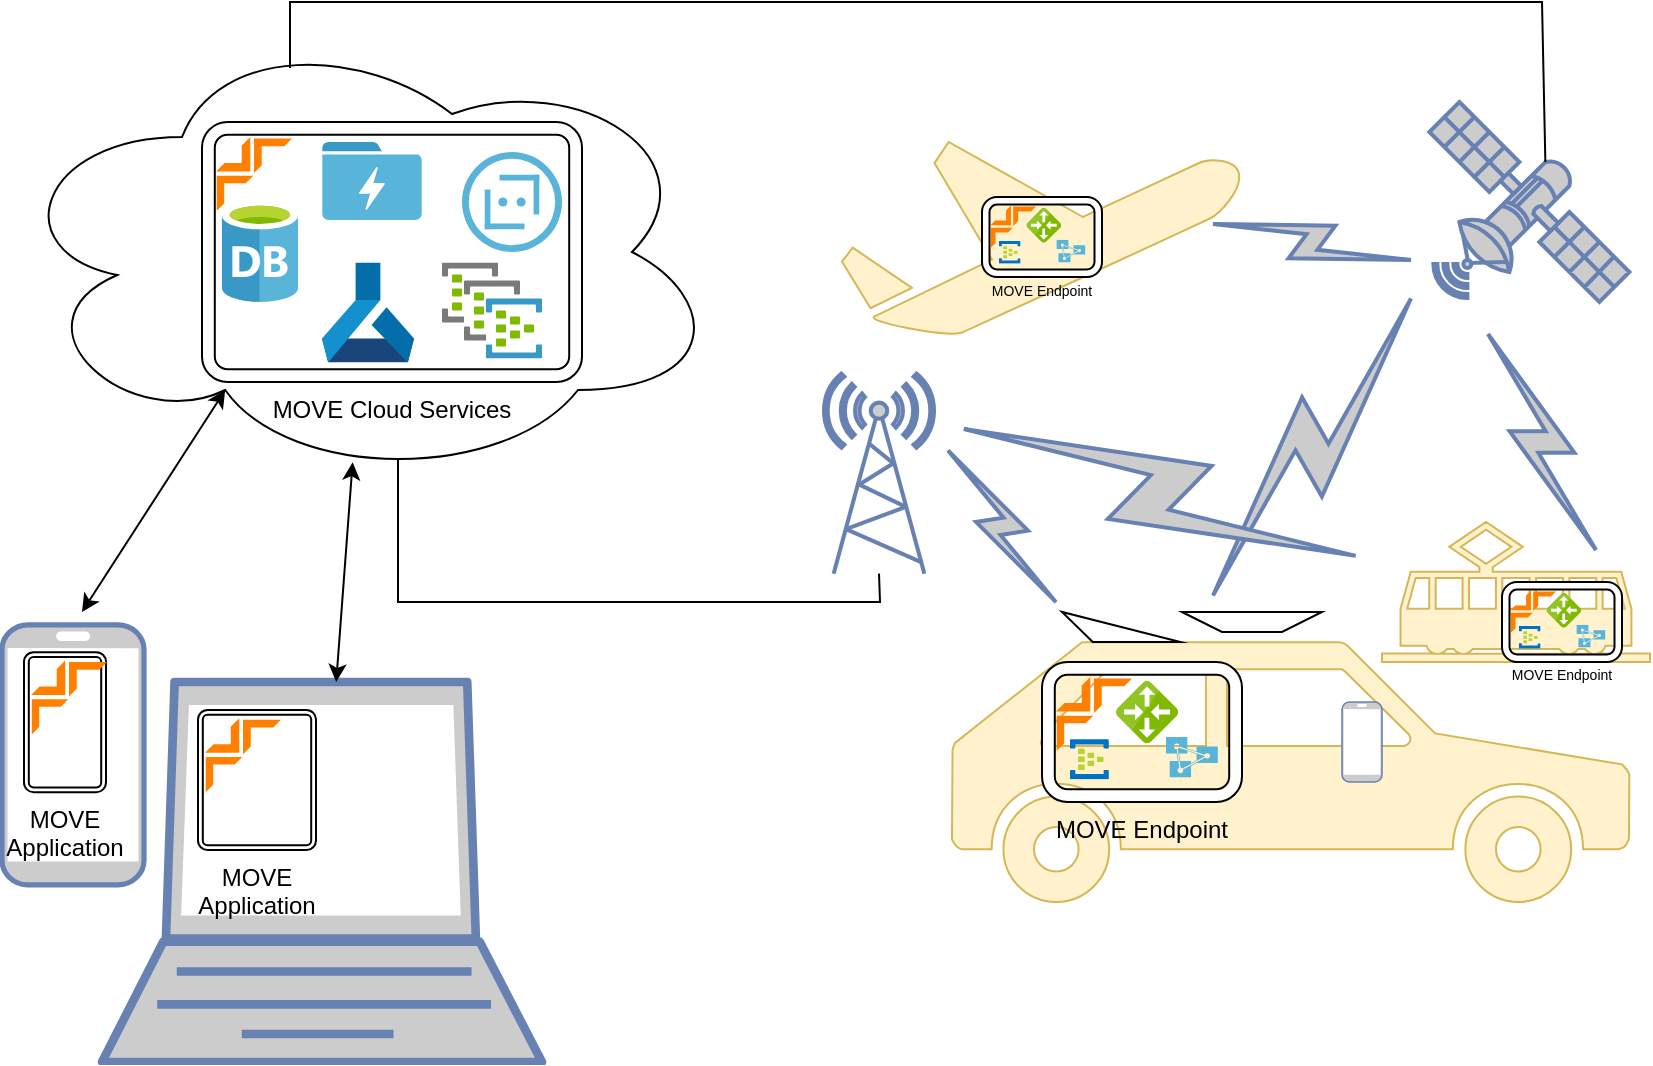 <mxfile version="22.1.18" type="github">
  <diagram name="Page-1" id="cmbC7FRgtakm0xJjbYf5">
    <mxGraphModel dx="369" dy="698" grid="1" gridSize="10" guides="1" tooltips="1" connect="1" arrows="1" fold="1" page="1" pageScale="1" pageWidth="827" pageHeight="1169" math="0" shadow="0">
      <root>
        <mxCell id="0" />
        <mxCell id="1" parent="0" />
        <mxCell id="aPB_nftNZLgnHfdCOMya-1" value="" style="shape=mxgraph.signs.transportation.car_3;html=1;pointerEvents=1;fillColor=#fff2cc;strokeColor=#d6b656;verticalLabelPosition=bottom;verticalAlign=top;align=center;sketch=0;flipH=1;movable=1;resizable=1;rotatable=1;deletable=1;editable=1;locked=0;connectable=1;" vertex="1" parent="1">
          <mxGeometry x="1304" y="320" width="338.68" height="130" as="geometry" />
        </mxCell>
        <mxCell id="aPB_nftNZLgnHfdCOMya-2" value="" style="ellipse;shape=cloud;whiteSpace=wrap;html=1;" vertex="1" parent="1">
          <mxGeometry x="829" y="10" width="360" height="230" as="geometry" />
        </mxCell>
        <mxCell id="aPB_nftNZLgnHfdCOMya-3" value="" style="fontColor=#0066CC;verticalAlign=top;verticalLabelPosition=bottom;labelPosition=center;align=center;html=1;outlineConnect=0;fillColor=#CCCCCC;strokeColor=#6881B3;gradientColor=none;gradientDirection=north;strokeWidth=2;shape=mxgraph.networks.satellite;" vertex="1" parent="1">
          <mxGeometry x="1542.68" y="50" width="100" height="100" as="geometry" />
        </mxCell>
        <mxCell id="aPB_nftNZLgnHfdCOMya-4" value="" style="fontColor=#0066CC;verticalAlign=top;verticalLabelPosition=bottom;labelPosition=center;align=center;html=1;outlineConnect=0;fillColor=#CCCCCC;strokeColor=#6881B3;gradientColor=none;gradientDirection=north;strokeWidth=2;shape=mxgraph.networks.laptop;" vertex="1" parent="1">
          <mxGeometry x="879" y="340" width="220" height="190" as="geometry" />
        </mxCell>
        <mxCell id="aPB_nftNZLgnHfdCOMya-5" value="" style="fontColor=#0066CC;verticalAlign=top;verticalLabelPosition=bottom;labelPosition=center;align=center;html=1;outlineConnect=0;fillColor=#CCCCCC;strokeColor=#6881B3;gradientColor=none;gradientDirection=north;strokeWidth=2;shape=mxgraph.networks.mobile;rotation=-180;" vertex="1" parent="1">
          <mxGeometry x="829" y="311.43" width="71" height="130" as="geometry" />
        </mxCell>
        <mxCell id="aPB_nftNZLgnHfdCOMya-6" value="" style="fontColor=#0066CC;verticalAlign=top;verticalLabelPosition=bottom;labelPosition=center;align=center;html=1;outlineConnect=0;fillColor=#CCCCCC;strokeColor=#6881B3;gradientColor=none;gradientDirection=north;strokeWidth=2;shape=mxgraph.networks.radio_tower;" vertex="1" parent="1">
          <mxGeometry x="1240" y="185.83" width="55" height="100" as="geometry" />
        </mxCell>
        <mxCell id="aPB_nftNZLgnHfdCOMya-8" value="" style="image;sketch=0;aspect=fixed;html=1;points=[];align=center;fontSize=12;image=img/lib/mscae/Database_General.svg;" vertex="1" parent="1">
          <mxGeometry x="939" y="100" width="38" height="50" as="geometry" />
        </mxCell>
        <mxCell id="aPB_nftNZLgnHfdCOMya-10" value="" style="image;sketch=0;aspect=fixed;html=1;points=[];align=center;fontSize=12;image=img/lib/mscae/Data_Lake_Store.svg;" vertex="1" parent="1">
          <mxGeometry x="989" y="70" width="50" height="39" as="geometry" />
        </mxCell>
        <mxCell id="aPB_nftNZLgnHfdCOMya-12" value="" style="fontColor=#0066CC;verticalAlign=top;verticalLabelPosition=bottom;labelPosition=center;align=center;html=1;outlineConnect=0;fillColor=#CCCCCC;strokeColor=#6881B3;gradientColor=none;gradientDirection=north;strokeWidth=2;shape=mxgraph.networks.mobile;rotation=-180;" vertex="1" parent="1">
          <mxGeometry x="1499" y="350" width="20" height="40" as="geometry" />
        </mxCell>
        <mxCell id="aPB_nftNZLgnHfdCOMya-13" value="" style="shape=trapezoid;perimeter=trapezoidPerimeter;whiteSpace=wrap;html=1;fixedSize=1;flipH=0;flipV=1;" vertex="1" parent="1">
          <mxGeometry x="1419" y="305" width="70" height="10" as="geometry" />
        </mxCell>
        <mxCell id="aPB_nftNZLgnHfdCOMya-14" value="" style="verticalLabelPosition=bottom;verticalAlign=top;html=1;shape=mxgraph.basic.obtuse_triangle;dx=0.26;perimeterSpacing=0;" vertex="1" parent="1">
          <mxGeometry x="1359" y="305" width="59.19" height="15" as="geometry" />
        </mxCell>
        <mxCell id="aPB_nftNZLgnHfdCOMya-33" value="" style="group;spacing=0;" vertex="1" connectable="0" parent="1">
          <mxGeometry x="1349" y="330" width="100" height="70" as="geometry" />
        </mxCell>
        <mxCell id="aPB_nftNZLgnHfdCOMya-16" value="" style="image;sketch=0;aspect=fixed;html=1;points=[];align=center;fontSize=12;image=img/lib/mscae/Local_Network_Gateways.svg;" vertex="1" parent="aPB_nftNZLgnHfdCOMya-33">
          <mxGeometry x="37" y="9.5" width="31.07" height="31.07" as="geometry" />
        </mxCell>
        <mxCell id="aPB_nftNZLgnHfdCOMya-28" value="MOVE Endpoint" style="verticalLabelPosition=bottom;verticalAlign=top;html=1;shape=mxgraph.basic.rounded_frame;dx=6.4;whiteSpace=wrap;" vertex="1" parent="aPB_nftNZLgnHfdCOMya-33">
          <mxGeometry width="100" height="70" as="geometry" />
        </mxCell>
        <mxCell id="aPB_nftNZLgnHfdCOMya-29" value="" style="image;sketch=0;aspect=fixed;html=1;points=[];align=center;fontSize=12;image=img/lib/mscae/Event_Hubs.svg;" vertex="1" parent="aPB_nftNZLgnHfdCOMya-33">
          <mxGeometry x="14" y="38.5" width="19.43" height="20.24" as="geometry" />
        </mxCell>
        <mxCell id="aPB_nftNZLgnHfdCOMya-30" value="" style="image;sketch=0;aspect=fixed;html=1;points=[];align=center;fontSize=12;image=img/lib/mscae/Analysis_Services.svg;" vertex="1" parent="aPB_nftNZLgnHfdCOMya-33">
          <mxGeometry x="62" y="37.5" width="25.95" height="20.24" as="geometry" />
        </mxCell>
        <mxCell id="aPB_nftNZLgnHfdCOMya-32" value="" style="group" vertex="1" connectable="0" parent="aPB_nftNZLgnHfdCOMya-33">
          <mxGeometry x="10" y="7.5" width="38" height="36.93" as="geometry" />
        </mxCell>
        <mxCell id="aPB_nftNZLgnHfdCOMya-22" value="" style="verticalLabelPosition=bottom;verticalAlign=top;html=1;shape=mxgraph.basic.frame_corner;dx=4.27;whiteSpace=wrap;rotation=-180;fillColor=#FF8000;strokeColor=none;" vertex="1" parent="aPB_nftNZLgnHfdCOMya-32">
          <mxGeometry x="-3.0" y="-4.198e-14" width="17.137" height="17.234" as="geometry" />
        </mxCell>
        <mxCell id="aPB_nftNZLgnHfdCOMya-24" value="" style="verticalLabelPosition=bottom;verticalAlign=top;html=1;shape=mxgraph.basic.frame_corner;dx=3.73;whiteSpace=wrap;rotation=0;fillColor=#FF8000;strokeColor=none;" vertex="1" parent="aPB_nftNZLgnHfdCOMya-32">
          <mxGeometry x="-2.627" y="19.344" width="18.255" height="17.586" as="geometry" />
        </mxCell>
        <mxCell id="aPB_nftNZLgnHfdCOMya-26" value="" style="verticalLabelPosition=bottom;verticalAlign=top;html=1;shape=mxgraph.basic.frame_corner;dx=3.87;whiteSpace=wrap;rotation=0;fillColor=#FF8000;strokeColor=none;" vertex="1" parent="aPB_nftNZLgnHfdCOMya-32">
          <mxGeometry x="16.004" y="0.739" width="18.996" height="17.202" as="geometry" />
        </mxCell>
        <mxCell id="aPB_nftNZLgnHfdCOMya-34" value="" style="image;sketch=0;aspect=fixed;html=1;points=[];align=center;fontSize=12;image=img/lib/mscae/Event_Hub_Clusters.svg;" vertex="1" parent="1">
          <mxGeometry x="1049" y="130.26" width="50" height="48" as="geometry" />
        </mxCell>
        <mxCell id="aPB_nftNZLgnHfdCOMya-35" value="" style="shape=mxgraph.signs.transportation.airplane_1;html=1;pointerEvents=1;fillColor=#fff2cc;strokeColor=#d6b656;verticalLabelPosition=bottom;verticalAlign=top;align=center;sketch=0;" vertex="1" parent="1">
          <mxGeometry x="1249" y="70" width="200" height="97.5" as="geometry" />
        </mxCell>
        <mxCell id="aPB_nftNZLgnHfdCOMya-36" value="" style="shape=mxgraph.signs.transportation.tram_2;html=1;pointerEvents=1;fillColor=#fff2cc;strokeColor=#d6b656;verticalLabelPosition=bottom;verticalAlign=top;align=center;sketch=0;" vertex="1" parent="1">
          <mxGeometry x="1519" y="260" width="134" height="70" as="geometry" />
        </mxCell>
        <mxCell id="aPB_nftNZLgnHfdCOMya-38" value="" style="image;sketch=0;aspect=fixed;html=1;points=[];align=center;fontSize=12;image=img/lib/mscae/Local_Network_Gateways.svg;" vertex="1" parent="1">
          <mxGeometry x="1601.2" y="295.429" width="17.399" height="17.399" as="geometry" />
        </mxCell>
        <mxCell id="aPB_nftNZLgnHfdCOMya-39" value="&lt;font style=&quot;font-size: 7px;&quot;&gt;MOVE Endpoint&lt;/font&gt;" style="verticalLabelPosition=bottom;verticalAlign=top;html=1;shape=mxgraph.basic.rounded_frame;dx=3.75;whiteSpace=wrap;spacing=-7;" vertex="1" parent="1">
          <mxGeometry x="1579" y="290" width="60" height="40" as="geometry" />
        </mxCell>
        <mxCell id="aPB_nftNZLgnHfdCOMya-40" value="" style="image;sketch=0;aspect=fixed;html=1;points=[];align=center;fontSize=12;image=img/lib/mscae/Event_Hubs.svg;" vertex="1" parent="1">
          <mxGeometry x="1587.4" y="312" width="10.881" height="11.334" as="geometry" />
        </mxCell>
        <mxCell id="aPB_nftNZLgnHfdCOMya-41" value="" style="image;sketch=0;aspect=fixed;html=1;points=[];align=center;fontSize=12;image=img/lib/mscae/Analysis_Services.svg;" vertex="1" parent="1">
          <mxGeometry x="1616.2" y="311.429" width="14.532" height="11.334" as="geometry" />
        </mxCell>
        <mxCell id="aPB_nftNZLgnHfdCOMya-42" value="" style="group" vertex="1" connectable="0" parent="1">
          <mxGeometry x="1585" y="294.286" width="22.8" height="21.103" as="geometry" />
        </mxCell>
        <mxCell id="aPB_nftNZLgnHfdCOMya-43" value="" style="verticalLabelPosition=bottom;verticalAlign=top;html=1;shape=mxgraph.basic.frame_corner;dx=2.43;whiteSpace=wrap;rotation=-180;fillColor=#FF8000;strokeColor=none;" vertex="1" parent="aPB_nftNZLgnHfdCOMya-42">
          <mxGeometry x="-1.8" y="-2.399e-14" width="10.282" height="9.848" as="geometry" />
        </mxCell>
        <mxCell id="aPB_nftNZLgnHfdCOMya-44" value="" style="verticalLabelPosition=bottom;verticalAlign=top;html=1;shape=mxgraph.basic.frame_corner;dx=2.35;whiteSpace=wrap;rotation=0;fillColor=#FF8000;strokeColor=none;" vertex="1" parent="aPB_nftNZLgnHfdCOMya-42">
          <mxGeometry x="-1.576" y="11.054" width="10.953" height="10.049" as="geometry" />
        </mxCell>
        <mxCell id="aPB_nftNZLgnHfdCOMya-45" value="" style="verticalLabelPosition=bottom;verticalAlign=top;html=1;shape=mxgraph.basic.frame_corner;dx=2.49;whiteSpace=wrap;rotation=0;fillColor=#FF8000;strokeColor=none;" vertex="1" parent="aPB_nftNZLgnHfdCOMya-42">
          <mxGeometry x="9.602" y="0.422" width="11.398" height="9.83" as="geometry" />
        </mxCell>
        <mxCell id="aPB_nftNZLgnHfdCOMya-46" value="" style="image;sketch=0;aspect=fixed;html=1;points=[];align=center;fontSize=12;image=img/lib/mscae/Local_Network_Gateways.svg;" vertex="1" parent="1">
          <mxGeometry x="1341.2" y="102.929" width="17.399" height="17.399" as="geometry" />
        </mxCell>
        <mxCell id="aPB_nftNZLgnHfdCOMya-47" value="&lt;font style=&quot;font-size: 7px;&quot;&gt;MOVE Endpoint&lt;/font&gt;" style="verticalLabelPosition=bottom;verticalAlign=top;html=1;shape=mxgraph.basic.rounded_frame;dx=3.75;whiteSpace=wrap;spacing=-7;" vertex="1" parent="1">
          <mxGeometry x="1319" y="97.5" width="60" height="40" as="geometry" />
        </mxCell>
        <mxCell id="aPB_nftNZLgnHfdCOMya-48" value="" style="image;sketch=0;aspect=fixed;html=1;points=[];align=center;fontSize=12;image=img/lib/mscae/Event_Hubs.svg;" vertex="1" parent="1">
          <mxGeometry x="1327.4" y="119.5" width="10.881" height="11.334" as="geometry" />
        </mxCell>
        <mxCell id="aPB_nftNZLgnHfdCOMya-49" value="" style="image;sketch=0;aspect=fixed;html=1;points=[];align=center;fontSize=12;image=img/lib/mscae/Analysis_Services.svg;" vertex="1" parent="1">
          <mxGeometry x="1356.2" y="118.929" width="14.532" height="11.334" as="geometry" />
        </mxCell>
        <mxCell id="aPB_nftNZLgnHfdCOMya-50" value="" style="group" vertex="1" connectable="0" parent="1">
          <mxGeometry x="1325" y="101.786" width="22.8" height="21.103" as="geometry" />
        </mxCell>
        <mxCell id="aPB_nftNZLgnHfdCOMya-51" value="" style="verticalLabelPosition=bottom;verticalAlign=top;html=1;shape=mxgraph.basic.frame_corner;dx=2.43;whiteSpace=wrap;rotation=-180;fillColor=#FF8000;strokeColor=none;" vertex="1" parent="aPB_nftNZLgnHfdCOMya-50">
          <mxGeometry x="-1.8" y="-2.399e-14" width="10.282" height="9.848" as="geometry" />
        </mxCell>
        <mxCell id="aPB_nftNZLgnHfdCOMya-52" value="" style="verticalLabelPosition=bottom;verticalAlign=top;html=1;shape=mxgraph.basic.frame_corner;dx=2.35;whiteSpace=wrap;rotation=0;fillColor=#FF8000;strokeColor=none;" vertex="1" parent="aPB_nftNZLgnHfdCOMya-50">
          <mxGeometry x="-1.576" y="11.054" width="10.953" height="10.049" as="geometry" />
        </mxCell>
        <mxCell id="aPB_nftNZLgnHfdCOMya-53" value="" style="verticalLabelPosition=bottom;verticalAlign=top;html=1;shape=mxgraph.basic.frame_corner;dx=2.49;whiteSpace=wrap;rotation=0;fillColor=#FF8000;strokeColor=none;" vertex="1" parent="aPB_nftNZLgnHfdCOMya-50">
          <mxGeometry x="9.602" y="0.422" width="11.398" height="9.83" as="geometry" />
        </mxCell>
        <mxCell id="aPB_nftNZLgnHfdCOMya-54" value="" style="html=1;outlineConnect=0;fillColor=#CCCCCC;strokeColor=#6881B3;gradientColor=none;gradientDirection=north;strokeWidth=2;shape=mxgraph.networks.comm_link_edge;html=1;rounded=0;" edge="1" parent="1">
          <mxGeometry width="100" height="100" relative="1" as="geometry">
            <mxPoint x="1359" y="304.29" as="sourcePoint" />
            <mxPoint x="1299" y="220" as="targetPoint" />
          </mxGeometry>
        </mxCell>
        <mxCell id="aPB_nftNZLgnHfdCOMya-55" value="" style="html=1;outlineConnect=0;fillColor=#CCCCCC;strokeColor=#6881B3;gradientColor=none;gradientDirection=north;strokeWidth=2;shape=mxgraph.networks.comm_link_edge;html=1;rounded=0;" edge="1" parent="1">
          <mxGeometry width="100" height="100" relative="1" as="geometry">
            <mxPoint x="1429" y="305" as="sourcePoint" />
            <mxPoint x="1539" y="140" as="targetPoint" />
          </mxGeometry>
        </mxCell>
        <mxCell id="aPB_nftNZLgnHfdCOMya-56" value="" style="html=1;outlineConnect=0;fillColor=#CCCCCC;strokeColor=#6881B3;gradientColor=none;gradientDirection=north;strokeWidth=2;shape=mxgraph.networks.comm_link_edge;html=1;rounded=0;" edge="1" parent="1">
          <mxGeometry width="100" height="100" relative="1" as="geometry">
            <mxPoint x="1429" y="110" as="sourcePoint" />
            <mxPoint x="1539" y="130" as="targetPoint" />
          </mxGeometry>
        </mxCell>
        <mxCell id="aPB_nftNZLgnHfdCOMya-57" value="" style="html=1;outlineConnect=0;fillColor=#CCCCCC;strokeColor=#6881B3;gradientColor=none;gradientDirection=north;strokeWidth=2;shape=mxgraph.networks.comm_link_edge;html=1;rounded=0;entryX=0.821;entryY=0.286;entryDx=0;entryDy=0;entryPerimeter=0;" edge="1" parent="1" target="aPB_nftNZLgnHfdCOMya-36">
          <mxGeometry width="100" height="100" relative="1" as="geometry">
            <mxPoint x="1569" y="160" as="sourcePoint" />
            <mxPoint x="1609" y="250" as="targetPoint" />
          </mxGeometry>
        </mxCell>
        <mxCell id="aPB_nftNZLgnHfdCOMya-58" value="" style="html=1;outlineConnect=0;fillColor=#CCCCCC;strokeColor=#6881B3;gradientColor=none;gradientDirection=north;strokeWidth=2;shape=mxgraph.networks.comm_link_edge;html=1;rounded=0;entryX=-0.017;entryY=0.292;entryDx=0;entryDy=0;entryPerimeter=0;" edge="1" parent="1" target="aPB_nftNZLgnHfdCOMya-36">
          <mxGeometry width="100" height="100" relative="1" as="geometry">
            <mxPoint x="1299" y="210" as="sourcePoint" />
            <mxPoint x="1549" y="140" as="targetPoint" />
          </mxGeometry>
        </mxCell>
        <mxCell id="aPB_nftNZLgnHfdCOMya-61" value="" style="endArrow=none;html=1;rounded=0;entryX=0.55;entryY=0.95;entryDx=0;entryDy=0;entryPerimeter=0;exitX=0.5;exitY=1;exitDx=0;exitDy=0;exitPerimeter=0;" edge="1" parent="1" source="aPB_nftNZLgnHfdCOMya-6" target="aPB_nftNZLgnHfdCOMya-2">
          <mxGeometry width="50" height="50" relative="1" as="geometry">
            <mxPoint x="1279" y="210" as="sourcePoint" />
            <mxPoint x="1329" y="160" as="targetPoint" />
            <Array as="points">
              <mxPoint x="1268" y="300" />
              <mxPoint x="1027" y="300" />
            </Array>
          </mxGeometry>
        </mxCell>
        <mxCell id="aPB_nftNZLgnHfdCOMya-62" value="" style="endArrow=none;html=1;rounded=0;entryX=0.58;entryY=0.3;entryDx=0;entryDy=0;entryPerimeter=0;exitX=0.4;exitY=0.1;exitDx=0;exitDy=0;exitPerimeter=0;" edge="1" parent="1" source="aPB_nftNZLgnHfdCOMya-2" target="aPB_nftNZLgnHfdCOMya-3">
          <mxGeometry width="50" height="50" relative="1" as="geometry">
            <mxPoint x="1279" y="210" as="sourcePoint" />
            <mxPoint x="1329" y="160" as="targetPoint" />
            <Array as="points">
              <mxPoint x="973" />
              <mxPoint x="1599" />
            </Array>
          </mxGeometry>
        </mxCell>
        <mxCell id="aPB_nftNZLgnHfdCOMya-63" value="" style="endArrow=classic;startArrow=classic;html=1;rounded=0;entryX=0.31;entryY=0.8;entryDx=0;entryDy=0;entryPerimeter=0;" edge="1" parent="1" target="aPB_nftNZLgnHfdCOMya-2">
          <mxGeometry width="50" height="50" relative="1" as="geometry">
            <mxPoint x="869" y="305" as="sourcePoint" />
            <mxPoint x="919" y="255" as="targetPoint" />
          </mxGeometry>
        </mxCell>
        <mxCell id="aPB_nftNZLgnHfdCOMya-64" value="" style="endArrow=classic;startArrow=classic;html=1;rounded=0;entryX=0.487;entryY=0.957;entryDx=0;entryDy=0;entryPerimeter=0;" edge="1" parent="1" source="aPB_nftNZLgnHfdCOMya-4" target="aPB_nftNZLgnHfdCOMya-2">
          <mxGeometry width="50" height="50" relative="1" as="geometry">
            <mxPoint x="959" y="250" as="sourcePoint" />
            <mxPoint x="1009" y="200" as="targetPoint" />
          </mxGeometry>
        </mxCell>
        <mxCell id="aPB_nftNZLgnHfdCOMya-65" value="" style="image;sketch=0;aspect=fixed;html=1;points=[];align=center;fontSize=12;image=img/lib/mscae/Machine_Learning_Service_Workspaces.svg;" vertex="1" parent="1">
          <mxGeometry x="989" y="130.26" width="46" height="50" as="geometry" />
        </mxCell>
        <mxCell id="aPB_nftNZLgnHfdCOMya-66" value="" style="image;sketch=0;aspect=fixed;html=1;points=[];align=center;fontSize=12;image=img/lib/mscae/Bot_Services.svg;" vertex="1" parent="1">
          <mxGeometry x="1059" y="75" width="50" height="50" as="geometry" />
        </mxCell>
        <mxCell id="aPB_nftNZLgnHfdCOMya-76" value="" style="group" vertex="1" connectable="0" parent="1">
          <mxGeometry x="929" y="60" width="190" height="130" as="geometry" />
        </mxCell>
        <mxCell id="aPB_nftNZLgnHfdCOMya-69" value="MOVE Cloud Services" style="verticalLabelPosition=bottom;verticalAlign=top;html=1;shape=mxgraph.basic.rounded_frame;dx=6.4;whiteSpace=wrap;" vertex="1" parent="aPB_nftNZLgnHfdCOMya-76">
          <mxGeometry width="190" height="130" as="geometry" />
        </mxCell>
        <mxCell id="aPB_nftNZLgnHfdCOMya-72" value="" style="group" vertex="1" connectable="0" parent="aPB_nftNZLgnHfdCOMya-76">
          <mxGeometry x="10" y="7.5" width="38" height="36.93" as="geometry" />
        </mxCell>
        <mxCell id="aPB_nftNZLgnHfdCOMya-73" value="" style="verticalLabelPosition=bottom;verticalAlign=top;html=1;shape=mxgraph.basic.frame_corner;dx=4.27;whiteSpace=wrap;rotation=-180;fillColor=#FF8000;strokeColor=none;" vertex="1" parent="aPB_nftNZLgnHfdCOMya-72">
          <mxGeometry x="-3.0" y="-4.198e-14" width="17.137" height="17.234" as="geometry" />
        </mxCell>
        <mxCell id="aPB_nftNZLgnHfdCOMya-74" value="" style="verticalLabelPosition=bottom;verticalAlign=top;html=1;shape=mxgraph.basic.frame_corner;dx=3.73;whiteSpace=wrap;rotation=0;fillColor=#FF8000;strokeColor=none;" vertex="1" parent="aPB_nftNZLgnHfdCOMya-72">
          <mxGeometry x="-2.627" y="19.344" width="18.255" height="17.586" as="geometry" />
        </mxCell>
        <mxCell id="aPB_nftNZLgnHfdCOMya-75" value="" style="verticalLabelPosition=bottom;verticalAlign=top;html=1;shape=mxgraph.basic.frame_corner;dx=3.87;whiteSpace=wrap;rotation=0;fillColor=#FF8000;strokeColor=none;" vertex="1" parent="aPB_nftNZLgnHfdCOMya-72">
          <mxGeometry x="16.004" y="0.739" width="18.996" height="17.202" as="geometry" />
        </mxCell>
        <mxCell id="aPB_nftNZLgnHfdCOMya-78" value="MOVE Application" style="verticalLabelPosition=bottom;verticalAlign=top;html=1;shape=mxgraph.basic.rounded_frame;dx=2.4;whiteSpace=wrap;" vertex="1" parent="1">
          <mxGeometry x="927" y="354" width="59" height="70" as="geometry" />
        </mxCell>
        <mxCell id="aPB_nftNZLgnHfdCOMya-79" value="" style="group" vertex="1" connectable="0" parent="1">
          <mxGeometry x="933.5" y="358.17" width="38" height="36.93" as="geometry" />
        </mxCell>
        <mxCell id="aPB_nftNZLgnHfdCOMya-80" value="" style="verticalLabelPosition=bottom;verticalAlign=top;html=1;shape=mxgraph.basic.frame_corner;dx=4.27;whiteSpace=wrap;rotation=-180;fillColor=#FF8000;strokeColor=none;" vertex="1" parent="aPB_nftNZLgnHfdCOMya-79">
          <mxGeometry x="-3.0" y="-4.198e-14" width="17.137" height="17.234" as="geometry" />
        </mxCell>
        <mxCell id="aPB_nftNZLgnHfdCOMya-81" value="" style="verticalLabelPosition=bottom;verticalAlign=top;html=1;shape=mxgraph.basic.frame_corner;dx=3.73;whiteSpace=wrap;rotation=0;fillColor=#FF8000;strokeColor=none;" vertex="1" parent="aPB_nftNZLgnHfdCOMya-79">
          <mxGeometry x="-2.627" y="19.344" width="18.255" height="17.586" as="geometry" />
        </mxCell>
        <mxCell id="aPB_nftNZLgnHfdCOMya-82" value="" style="verticalLabelPosition=bottom;verticalAlign=top;html=1;shape=mxgraph.basic.frame_corner;dx=3.87;whiteSpace=wrap;rotation=0;fillColor=#FF8000;strokeColor=none;" vertex="1" parent="aPB_nftNZLgnHfdCOMya-79">
          <mxGeometry x="16.004" y="0.739" width="18.996" height="17.202" as="geometry" />
        </mxCell>
        <mxCell id="aPB_nftNZLgnHfdCOMya-83" value="MOVE Application" style="verticalLabelPosition=bottom;verticalAlign=top;html=1;shape=mxgraph.basic.rounded_frame;dx=2.4;whiteSpace=wrap;" vertex="1" parent="1">
          <mxGeometry x="840" y="325.1" width="41" height="70" as="geometry" />
        </mxCell>
        <mxCell id="aPB_nftNZLgnHfdCOMya-84" value="" style="group" vertex="1" connectable="0" parent="1">
          <mxGeometry x="846.5" y="329.27" width="38" height="36.93" as="geometry" />
        </mxCell>
        <mxCell id="aPB_nftNZLgnHfdCOMya-85" value="" style="verticalLabelPosition=bottom;verticalAlign=top;html=1;shape=mxgraph.basic.frame_corner;dx=4.27;whiteSpace=wrap;rotation=-180;fillColor=#FF8000;strokeColor=none;" vertex="1" parent="aPB_nftNZLgnHfdCOMya-84">
          <mxGeometry x="-3.0" y="-4.198e-14" width="17.137" height="17.234" as="geometry" />
        </mxCell>
        <mxCell id="aPB_nftNZLgnHfdCOMya-86" value="" style="verticalLabelPosition=bottom;verticalAlign=top;html=1;shape=mxgraph.basic.frame_corner;dx=3.73;whiteSpace=wrap;rotation=0;fillColor=#FF8000;strokeColor=none;" vertex="1" parent="aPB_nftNZLgnHfdCOMya-84">
          <mxGeometry x="-2.627" y="19.344" width="18.255" height="17.586" as="geometry" />
        </mxCell>
        <mxCell id="aPB_nftNZLgnHfdCOMya-87" value="" style="verticalLabelPosition=bottom;verticalAlign=top;html=1;shape=mxgraph.basic.frame_corner;dx=3.87;whiteSpace=wrap;rotation=0;fillColor=#FF8000;strokeColor=none;" vertex="1" parent="aPB_nftNZLgnHfdCOMya-84">
          <mxGeometry x="16.004" y="0.739" width="18.996" height="17.202" as="geometry" />
        </mxCell>
      </root>
    </mxGraphModel>
  </diagram>
</mxfile>
